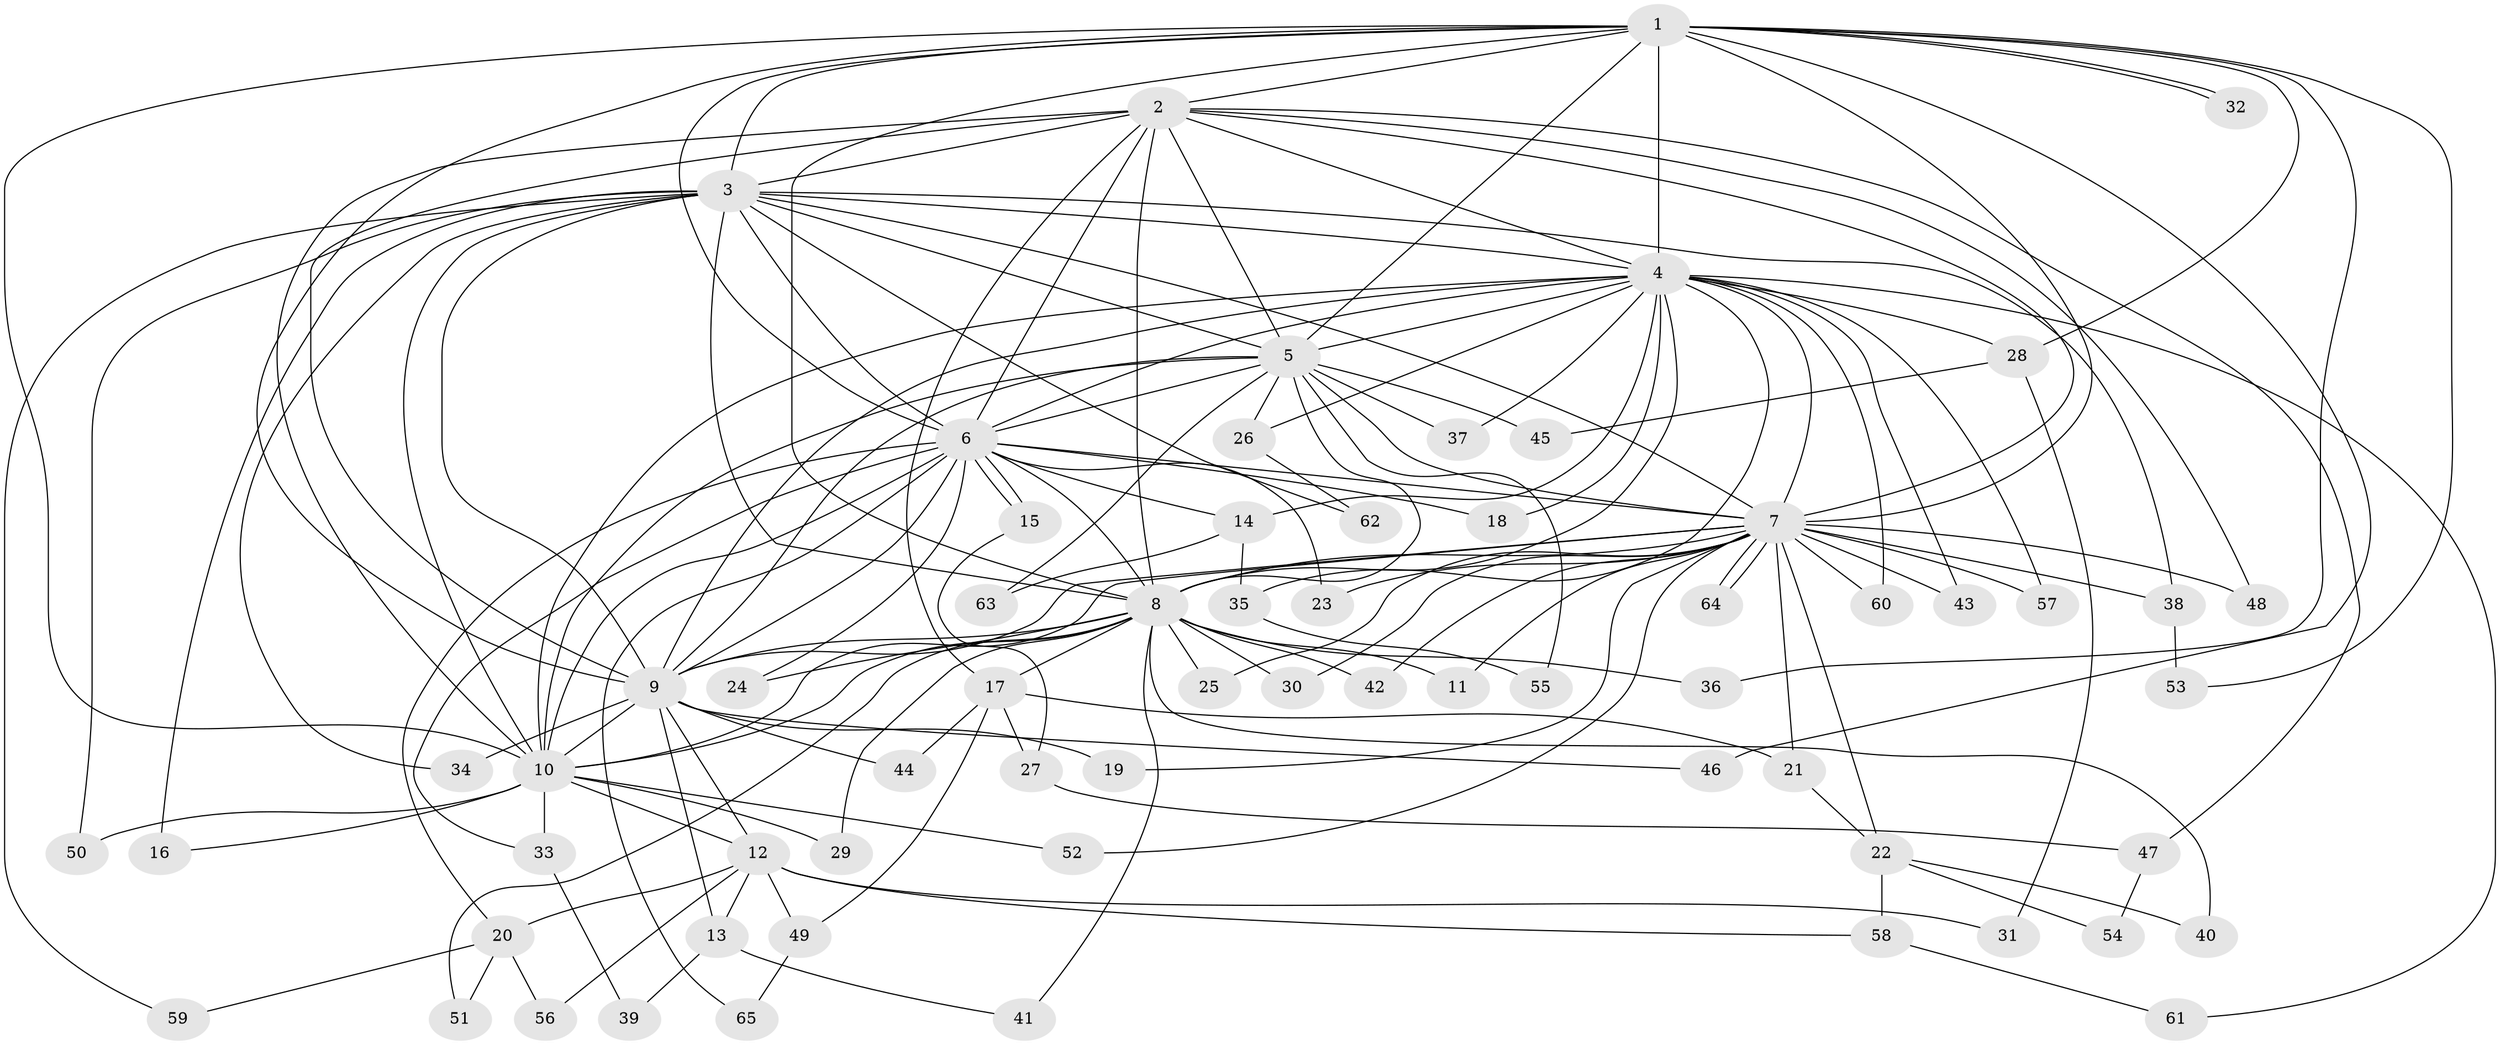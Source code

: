 // Generated by graph-tools (version 1.1) at 2025/13/03/09/25 04:13:40]
// undirected, 65 vertices, 155 edges
graph export_dot {
graph [start="1"]
  node [color=gray90,style=filled];
  1;
  2;
  3;
  4;
  5;
  6;
  7;
  8;
  9;
  10;
  11;
  12;
  13;
  14;
  15;
  16;
  17;
  18;
  19;
  20;
  21;
  22;
  23;
  24;
  25;
  26;
  27;
  28;
  29;
  30;
  31;
  32;
  33;
  34;
  35;
  36;
  37;
  38;
  39;
  40;
  41;
  42;
  43;
  44;
  45;
  46;
  47;
  48;
  49;
  50;
  51;
  52;
  53;
  54;
  55;
  56;
  57;
  58;
  59;
  60;
  61;
  62;
  63;
  64;
  65;
  1 -- 2;
  1 -- 3;
  1 -- 4;
  1 -- 5;
  1 -- 6;
  1 -- 7;
  1 -- 8;
  1 -- 9;
  1 -- 10;
  1 -- 28;
  1 -- 32;
  1 -- 32;
  1 -- 36;
  1 -- 46;
  1 -- 53;
  2 -- 3;
  2 -- 4;
  2 -- 5;
  2 -- 6;
  2 -- 7;
  2 -- 8;
  2 -- 9;
  2 -- 10;
  2 -- 17;
  2 -- 47;
  2 -- 48;
  3 -- 4;
  3 -- 5;
  3 -- 6;
  3 -- 7;
  3 -- 8;
  3 -- 9;
  3 -- 10;
  3 -- 16;
  3 -- 34;
  3 -- 38;
  3 -- 50;
  3 -- 59;
  3 -- 62;
  4 -- 5;
  4 -- 6;
  4 -- 7;
  4 -- 8;
  4 -- 9;
  4 -- 10;
  4 -- 14;
  4 -- 18;
  4 -- 26;
  4 -- 28;
  4 -- 35;
  4 -- 37;
  4 -- 43;
  4 -- 57;
  4 -- 60;
  4 -- 61;
  5 -- 6;
  5 -- 7;
  5 -- 8;
  5 -- 9;
  5 -- 10;
  5 -- 26;
  5 -- 37;
  5 -- 45;
  5 -- 55;
  5 -- 63;
  6 -- 7;
  6 -- 8;
  6 -- 9;
  6 -- 10;
  6 -- 14;
  6 -- 15;
  6 -- 15;
  6 -- 18;
  6 -- 20;
  6 -- 23;
  6 -- 24;
  6 -- 33;
  6 -- 65;
  7 -- 8;
  7 -- 9;
  7 -- 10;
  7 -- 11;
  7 -- 19;
  7 -- 21;
  7 -- 22;
  7 -- 23;
  7 -- 25;
  7 -- 30;
  7 -- 38;
  7 -- 42;
  7 -- 43;
  7 -- 48;
  7 -- 52;
  7 -- 57;
  7 -- 60;
  7 -- 64;
  7 -- 64;
  8 -- 9;
  8 -- 10;
  8 -- 11;
  8 -- 17;
  8 -- 24;
  8 -- 25;
  8 -- 29;
  8 -- 30;
  8 -- 36;
  8 -- 40;
  8 -- 41;
  8 -- 42;
  8 -- 51;
  9 -- 10;
  9 -- 12;
  9 -- 13;
  9 -- 19;
  9 -- 34;
  9 -- 44;
  9 -- 46;
  10 -- 12;
  10 -- 16;
  10 -- 29;
  10 -- 33;
  10 -- 50;
  10 -- 52;
  12 -- 13;
  12 -- 20;
  12 -- 31;
  12 -- 49;
  12 -- 56;
  12 -- 58;
  13 -- 39;
  13 -- 41;
  14 -- 35;
  14 -- 63;
  15 -- 27;
  17 -- 21;
  17 -- 27;
  17 -- 44;
  17 -- 49;
  20 -- 51;
  20 -- 56;
  20 -- 59;
  21 -- 22;
  22 -- 40;
  22 -- 54;
  22 -- 58;
  26 -- 62;
  27 -- 47;
  28 -- 31;
  28 -- 45;
  33 -- 39;
  35 -- 55;
  38 -- 53;
  47 -- 54;
  49 -- 65;
  58 -- 61;
}
